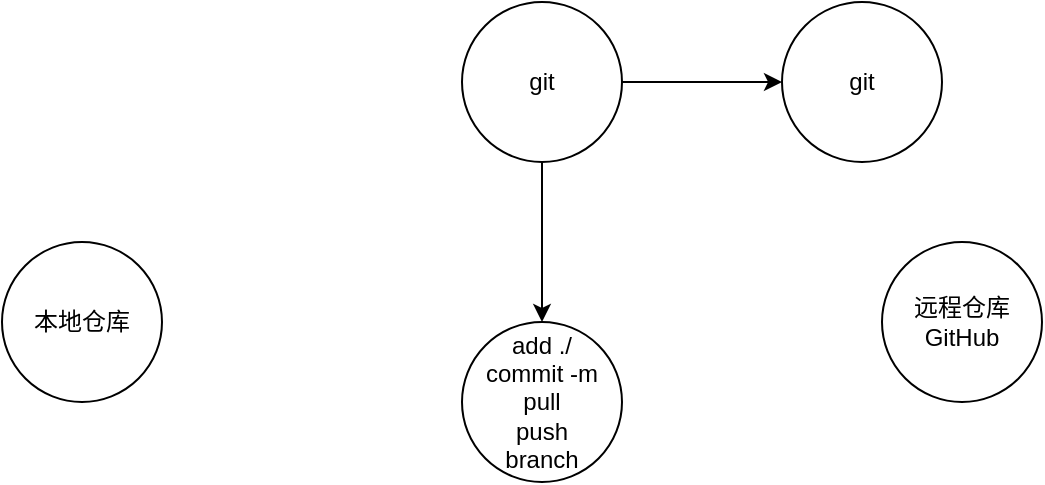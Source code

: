 <mxfile version="12.2.4"><diagram id="353f0FA_OUX7eL0-3xyR"><mxGraphModel dx="806" dy="627" grid="1" gridSize="10" guides="1" tooltips="1" connect="1" arrows="1" fold="1" page="1" pageScale="1" pageWidth="827" pageHeight="1169" math="0" shadow="0"><root><mxCell id="0"/><mxCell id="1" parent="0"/><mxCell id="2" value="本地仓库" style="ellipse;whiteSpace=wrap;html=1;aspect=fixed;" vertex="1" parent="1"><mxGeometry x="70" y="190" width="80" height="80" as="geometry"/></mxCell><mxCell id="3" value="远程仓库GitHub" style="ellipse;whiteSpace=wrap;html=1;aspect=fixed;" vertex="1" parent="1"><mxGeometry x="510" y="190" width="80" height="80" as="geometry"/></mxCell><mxCell id="7" value="" style="edgeStyle=orthogonalEdgeStyle;rounded=0;orthogonalLoop=1;jettySize=auto;html=1;" edge="1" parent="1" source="4" target="6"><mxGeometry relative="1" as="geometry"/></mxCell><mxCell id="9" value="" style="edgeStyle=orthogonalEdgeStyle;rounded=0;orthogonalLoop=1;jettySize=auto;html=1;" edge="1" parent="1" source="4" target="8"><mxGeometry relative="1" as="geometry"/></mxCell><mxCell id="4" value="git" style="ellipse;whiteSpace=wrap;html=1;aspect=fixed;" vertex="1" parent="1"><mxGeometry x="300" y="70" width="80" height="80" as="geometry"/></mxCell><mxCell id="8" value="git" style="ellipse;whiteSpace=wrap;html=1;aspect=fixed;" vertex="1" parent="1"><mxGeometry x="460" y="70" width="80" height="80" as="geometry"/></mxCell><mxCell id="6" value="add ./&lt;br&gt;commit -m&lt;br&gt;pull&lt;br&gt;push&lt;br&gt;branch" style="ellipse;whiteSpace=wrap;html=1;aspect=fixed;" vertex="1" parent="1"><mxGeometry x="300" y="230" width="80" height="80" as="geometry"/></mxCell></root></mxGraphModel></diagram></mxfile>
